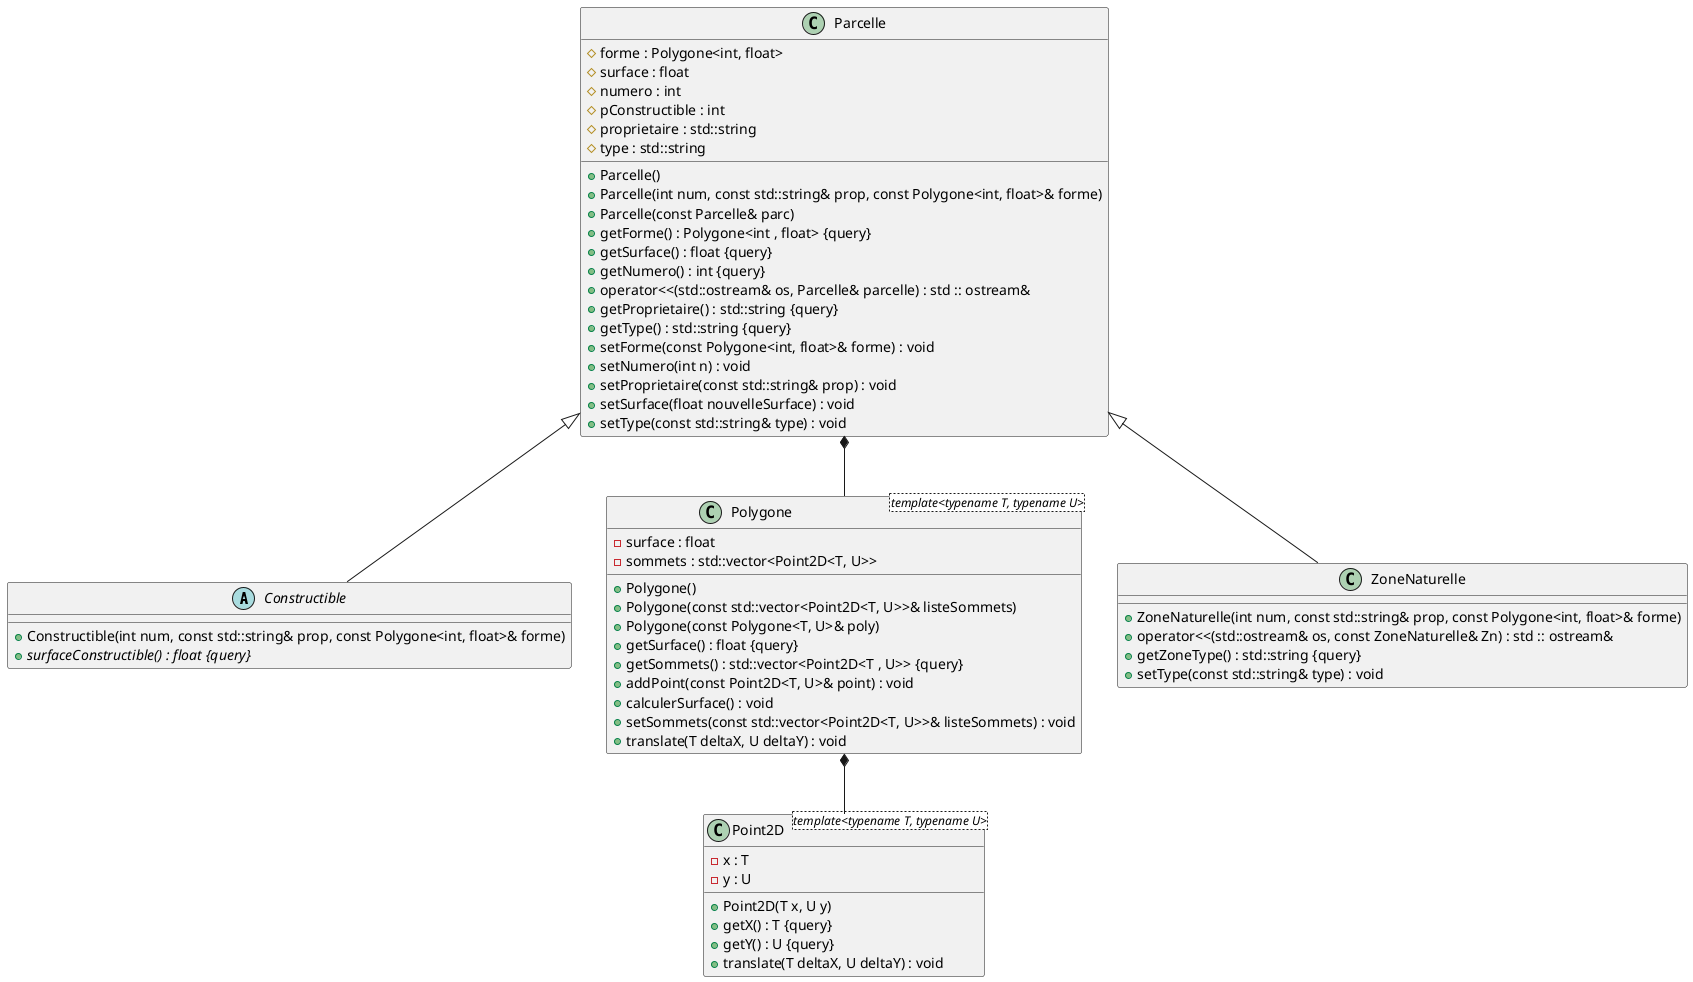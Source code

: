 @startuml





/' Objects '/

abstract class Constructible {
	+Constructible(int num, const std::string& prop, const Polygone<int, float>& forme)
	+{abstract} surfaceConstructible() : float {query}
}


class Parcelle {
	+Parcelle()
	+Parcelle(int num, const std::string& prop, const Polygone<int, float>& forme)
	+Parcelle(const Parcelle& parc)
	+getForme() : Polygone<int , float> {query}
	#forme : Polygone<int, float>
	+getSurface() : float {query}
	#surface : float
	+getNumero() : int {query}
	#numero : int
	#pConstructible : int
	+operator<<(std::ostream& os, Parcelle& parcelle) : std :: ostream&
	+getProprietaire() : std::string {query}
	+getType() : std::string {query}
	#proprietaire : std::string
	#type : std::string
	+setForme(const Polygone<int, float>& forme) : void
	+setNumero(int n) : void
	+setProprietaire(const std::string& prop) : void
	+setSurface(float nouvelleSurface) : void
	+setType(const std::string& type) : void
}


class Point2D <template<typename T, typename U>> {
	+Point2D(T x, U y)
	+getX() : T {query}
	-x : T
	+getY() : U {query}
	-y : U
	+translate(T deltaX, U deltaY) : void
}


class Polygone <template<typename T, typename U>> {
	+Polygone()
	+Polygone(const std::vector<Point2D<T, U>>& listeSommets)
	+Polygone(const Polygone<T, U>& poly)
	+getSurface() : float {query}
	-surface : float
	+getSommets() : std::vector<Point2D<T , U>> {query}
	-sommets : std::vector<Point2D<T, U>>
	+addPoint(const Point2D<T, U>& point) : void
	+calculerSurface() : void
	+setSommets(const std::vector<Point2D<T, U>>& listeSommets) : void
	+translate(T deltaX, U deltaY) : void
}


class ZoneNaturelle {
	+ZoneNaturelle(int num, const std::string& prop, const Polygone<int, float>& forme)
	+operator<<(std::ostream& os, const ZoneNaturelle& Zn) : std :: ostream&
	+getZoneType() : std::string {query}
	+setType(const std::string& type) : void
}





/' Inheritance relationships '/

.Parcelle <|-- .Constructible


.Parcelle <|-- .ZoneNaturelle





/' Aggregation relationships '/

.Parcelle *-- .Polygone


.Polygone *-- .Point2D






/' Nested objects '/



@enduml
